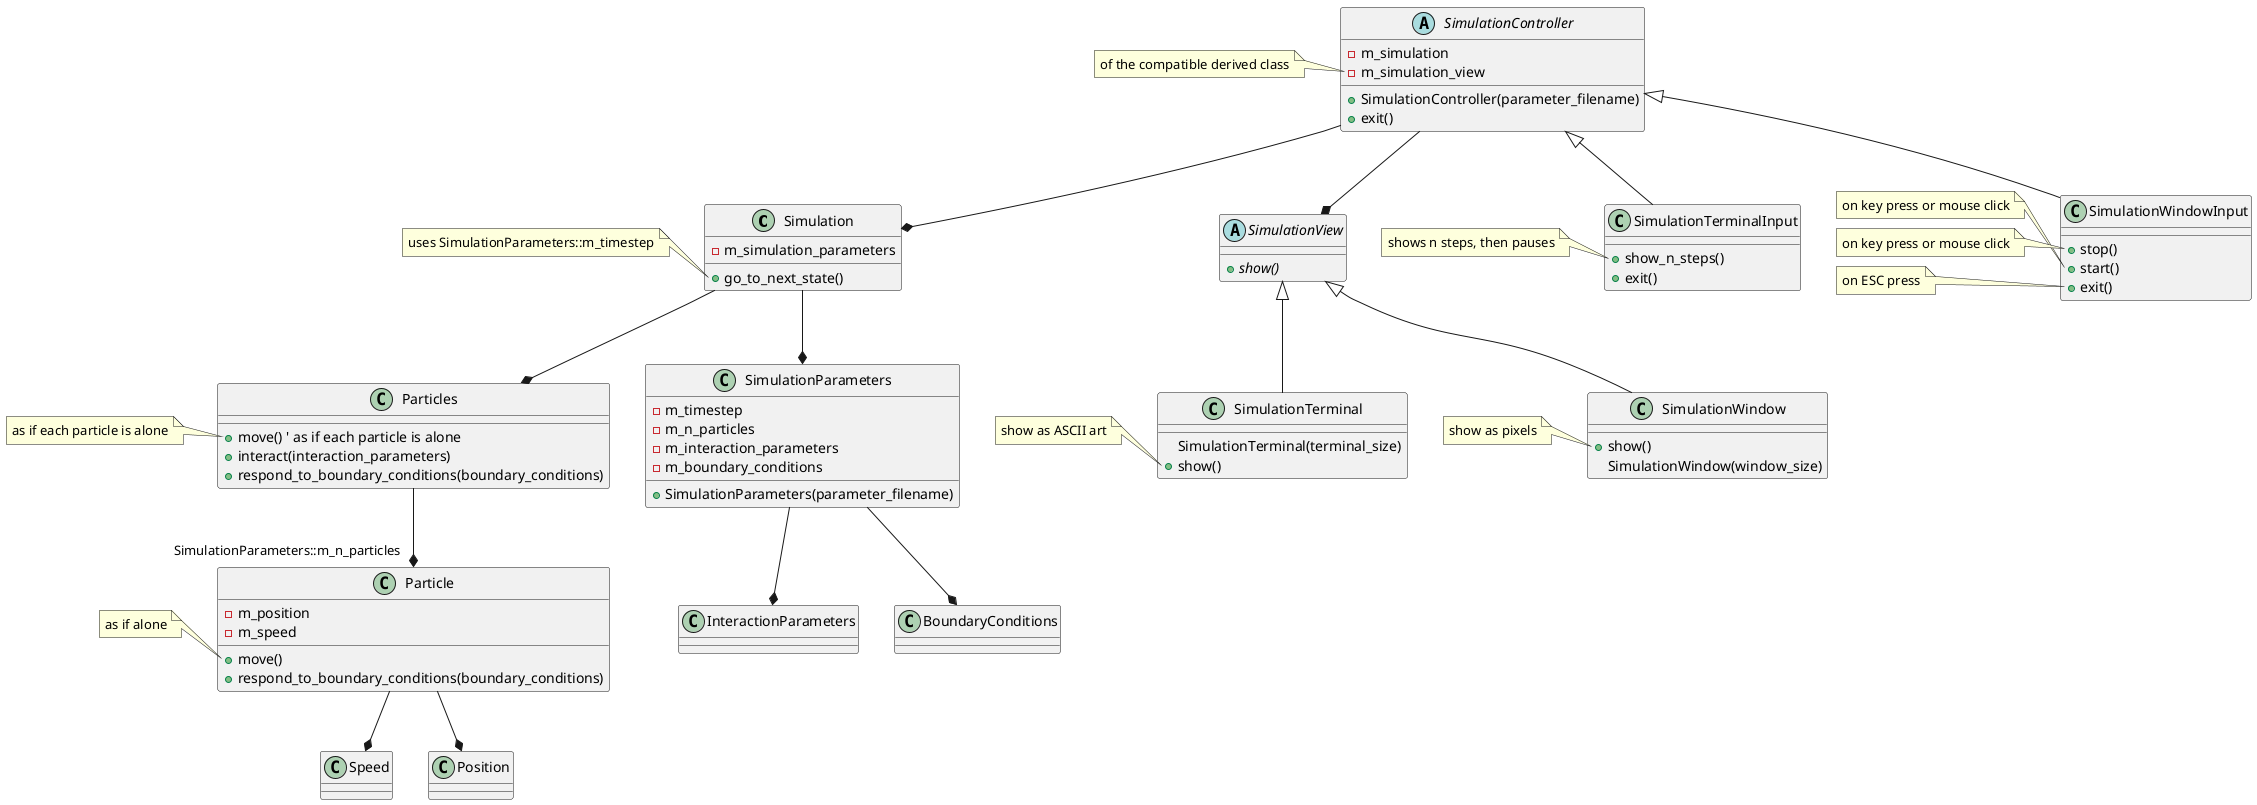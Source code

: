 @startuml

class Simulation

abstract class SimulationView
class SimulationTerminal
class SimulationWindow

abstract class SimulationController
class SimulationTerminalInput
class SimulationWindowInput

class SimulationParameters
class Particles
class Particle
class Speed
class Position

SimulationController --* Simulation
SimulationController --* SimulationView

Simulation --* SimulationParameters
SimulationParameters --* InteractionParameters
SimulationParameters --* BoundaryConditions

Simulation --* Particles
Particles --* "SimulationParameters::m_n_particles" Particle

Particle --* Speed
Particle --* Position


SimulationView <|-- SimulationTerminal
SimulationView <|-- SimulationWindow

SimulationController <|-- SimulationTerminalInput
SimulationController <|-- SimulationWindowInput

class SimulationParameters {
  + SimulationParameters(parameter_filename)
  - m_timestep
  - m_n_particles
  - m_interaction_parameters
  - m_boundary_conditions
}

class Simulation {
  + go_to_next_state()
  - m_simulation_parameters
}

note left of Simulation::go_to_next_state
  uses SimulationParameters::m_timestep
end note


class Particles {
  + move() ' as if each particle is alone
  + interact(interaction_parameters)
  + respond_to_boundary_conditions(boundary_conditions)
}

note left of Particles::move
  as if each particle is alone
end note

class Particle {
  + move()
  + respond_to_boundary_conditions(boundary_conditions)

  - m_position
  - m_speed
}

note left of Particle::move
  as if alone
end note


abstract class SimulationView {
  + {abstract} show()
}

class SimulationTerminal {
  SimulationTerminal(terminal_size)
  + show()
}
note left of SimulationTerminal::show
  show as ASCII art
end note

class SimulationWindow {
  + show()
  SimulationWindow(window_size)
}

note left of SimulationWindow::show
  show as pixels
end note


abstract class SimulationController {
  + SimulationController(parameter_filename)
  + exit()
  - m_simulation
  - m_simulation_view
}

note left of SimulationController::m_simulation_view
  of the compatible derived class
end note


class SimulationTerminalInput {
  + show_n_steps()
  + exit()
}

note left of SimulationTerminalInput::show_n_steps
  shows n steps, then pauses
end note


class SimulationWindowInput {
  + stop()
  + start()
  + exit()
}

note left of SimulationWindowInput::start
  on key press or mouse click
end note

note left of SimulationWindowInput::stop
  on key press or mouse click
end note

note left of SimulationWindowInput::exit
  on ESC press
end note



@enduml
